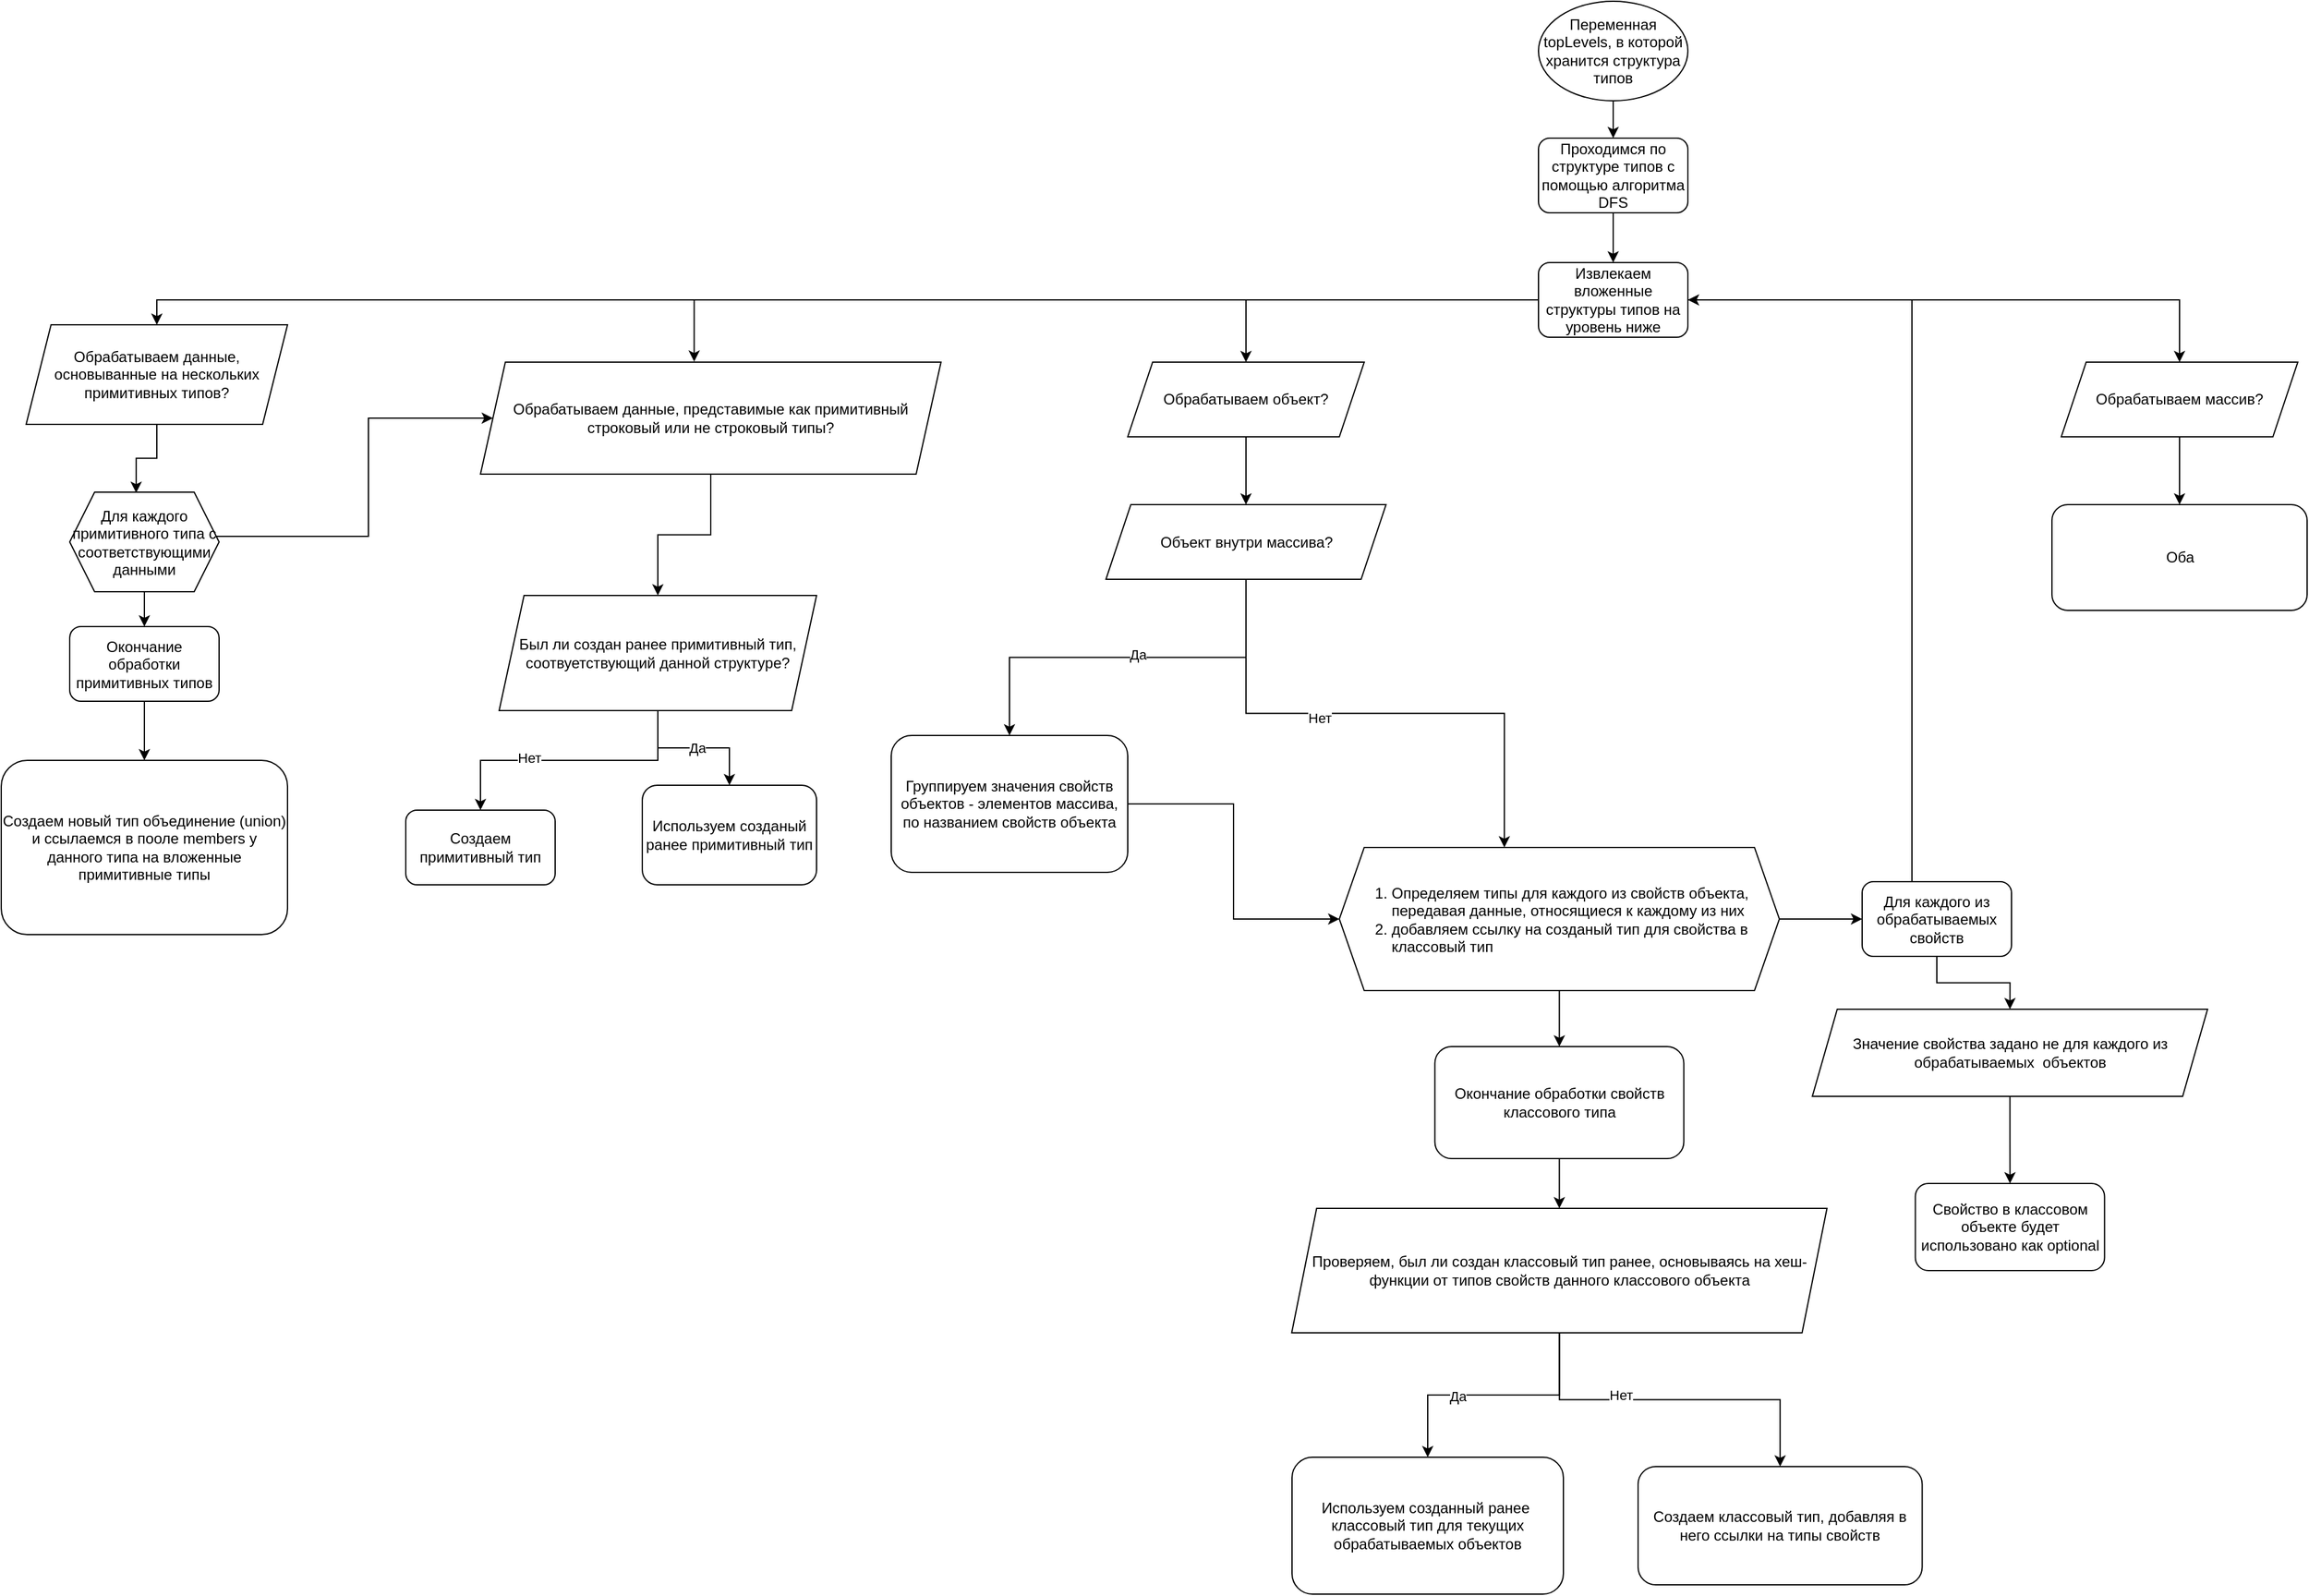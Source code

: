 <mxfile version="24.3.1" type="github">
  <diagram name="Page-1" id="1g6iJyspXUJ4lVBro7co">
    <mxGraphModel dx="2327" dy="883" grid="1" gridSize="10" guides="1" tooltips="1" connect="1" arrows="1" fold="1" page="1" pageScale="1" pageWidth="827" pageHeight="1169" math="0" shadow="0">
      <root>
        <mxCell id="0" />
        <mxCell id="1" parent="0" />
        <mxCell id="02Kn7gCLsv_7Pjf7zpuO-2" style="edgeStyle=orthogonalEdgeStyle;rounded=0;orthogonalLoop=1;jettySize=auto;html=1;entryX=0.5;entryY=0;entryDx=0;entryDy=0;" edge="1" parent="1" source="02Kn7gCLsv_7Pjf7zpuO-1" target="02Kn7gCLsv_7Pjf7zpuO-3">
          <mxGeometry relative="1" as="geometry">
            <mxPoint x="360" y="320" as="targetPoint" />
          </mxGeometry>
        </mxCell>
        <mxCell id="02Kn7gCLsv_7Pjf7zpuO-1" value="Переменная topLevels, в которой хранится структура типов" style="ellipse;whiteSpace=wrap;html=1;" vertex="1" parent="1">
          <mxGeometry x="540" y="110" width="120" height="80" as="geometry" />
        </mxCell>
        <mxCell id="02Kn7gCLsv_7Pjf7zpuO-21" style="edgeStyle=orthogonalEdgeStyle;rounded=0;orthogonalLoop=1;jettySize=auto;html=1;entryX=0.5;entryY=0;entryDx=0;entryDy=0;" edge="1" parent="1" source="02Kn7gCLsv_7Pjf7zpuO-3" target="02Kn7gCLsv_7Pjf7zpuO-4">
          <mxGeometry relative="1" as="geometry" />
        </mxCell>
        <mxCell id="02Kn7gCLsv_7Pjf7zpuO-3" value="Проходимся по структуре типов с помощью алгоритма DFS" style="rounded=1;whiteSpace=wrap;html=1;" vertex="1" parent="1">
          <mxGeometry x="540" y="220" width="120" height="60" as="geometry" />
        </mxCell>
        <mxCell id="02Kn7gCLsv_7Pjf7zpuO-7" style="edgeStyle=orthogonalEdgeStyle;rounded=0;orthogonalLoop=1;jettySize=auto;html=1;" edge="1" parent="1" source="02Kn7gCLsv_7Pjf7zpuO-4" target="02Kn7gCLsv_7Pjf7zpuO-12">
          <mxGeometry relative="1" as="geometry">
            <mxPoint x="240" y="490" as="targetPoint" />
          </mxGeometry>
        </mxCell>
        <mxCell id="02Kn7gCLsv_7Pjf7zpuO-63" style="edgeStyle=orthogonalEdgeStyle;rounded=0;orthogonalLoop=1;jettySize=auto;html=1;entryX=0.5;entryY=0;entryDx=0;entryDy=0;" edge="1" parent="1" source="02Kn7gCLsv_7Pjf7zpuO-4" target="02Kn7gCLsv_7Pjf7zpuO-42">
          <mxGeometry relative="1" as="geometry" />
        </mxCell>
        <mxCell id="02Kn7gCLsv_7Pjf7zpuO-85" style="edgeStyle=orthogonalEdgeStyle;rounded=0;orthogonalLoop=1;jettySize=auto;html=1;entryX=0.5;entryY=0;entryDx=0;entryDy=0;" edge="1" parent="1" source="02Kn7gCLsv_7Pjf7zpuO-4" target="02Kn7gCLsv_7Pjf7zpuO-19">
          <mxGeometry relative="1" as="geometry" />
        </mxCell>
        <mxCell id="02Kn7gCLsv_7Pjf7zpuO-4" value="Извлекаем вложенные структуры типов на уровень ниже" style="rounded=1;whiteSpace=wrap;html=1;" vertex="1" parent="1">
          <mxGeometry x="540" y="320" width="120" height="60" as="geometry" />
        </mxCell>
        <mxCell id="02Kn7gCLsv_7Pjf7zpuO-51" style="edgeStyle=orthogonalEdgeStyle;rounded=0;orthogonalLoop=1;jettySize=auto;html=1;entryX=0.5;entryY=0;entryDx=0;entryDy=0;" edge="1" parent="1" source="02Kn7gCLsv_7Pjf7zpuO-9" target="02Kn7gCLsv_7Pjf7zpuO-47">
          <mxGeometry relative="1" as="geometry" />
        </mxCell>
        <mxCell id="02Kn7gCLsv_7Pjf7zpuO-9" value="Обрабатываем данные, представимые как примитивный строковый или не строковый типы?" style="shape=parallelogram;perimeter=parallelogramPerimeter;whiteSpace=wrap;html=1;fixedSize=1;" vertex="1" parent="1">
          <mxGeometry x="-310" y="400" width="370" height="90" as="geometry" />
        </mxCell>
        <mxCell id="02Kn7gCLsv_7Pjf7zpuO-13" style="edgeStyle=orthogonalEdgeStyle;rounded=0;orthogonalLoop=1;jettySize=auto;html=1;entryX=0.5;entryY=0;entryDx=0;entryDy=0;" edge="1" parent="1" source="02Kn7gCLsv_7Pjf7zpuO-12" target="02Kn7gCLsv_7Pjf7zpuO-18">
          <mxGeometry relative="1" as="geometry">
            <mxPoint x="525" y="580" as="targetPoint" />
          </mxGeometry>
        </mxCell>
        <mxCell id="02Kn7gCLsv_7Pjf7zpuO-12" value="Обрабатываем объект?" style="shape=parallelogram;perimeter=parallelogramPerimeter;whiteSpace=wrap;html=1;fixedSize=1;" vertex="1" parent="1">
          <mxGeometry x="210" y="400" width="190" height="60" as="geometry" />
        </mxCell>
        <mxCell id="02Kn7gCLsv_7Pjf7zpuO-27" style="edgeStyle=orthogonalEdgeStyle;rounded=0;orthogonalLoop=1;jettySize=auto;html=1;" edge="1" parent="1" source="02Kn7gCLsv_7Pjf7zpuO-17" target="02Kn7gCLsv_7Pjf7zpuO-26">
          <mxGeometry relative="1" as="geometry" />
        </mxCell>
        <mxCell id="02Kn7gCLsv_7Pjf7zpuO-17" value="Группируем значения свойств объектов - элементов массива, по названием свойств объекта" style="rounded=1;whiteSpace=wrap;html=1;" vertex="1" parent="1">
          <mxGeometry x="20" y="700" width="190" height="110" as="geometry" />
        </mxCell>
        <mxCell id="02Kn7gCLsv_7Pjf7zpuO-20" style="edgeStyle=orthogonalEdgeStyle;rounded=0;orthogonalLoop=1;jettySize=auto;html=1;entryX=0.5;entryY=0;entryDx=0;entryDy=0;" edge="1" parent="1" source="02Kn7gCLsv_7Pjf7zpuO-18" target="02Kn7gCLsv_7Pjf7zpuO-17">
          <mxGeometry relative="1" as="geometry" />
        </mxCell>
        <mxCell id="02Kn7gCLsv_7Pjf7zpuO-29" value="Да" style="edgeLabel;html=1;align=center;verticalAlign=middle;resizable=0;points=[];" vertex="1" connectable="0" parent="02Kn7gCLsv_7Pjf7zpuO-20">
          <mxGeometry x="-0.048" y="-3" relative="1" as="geometry">
            <mxPoint as="offset" />
          </mxGeometry>
        </mxCell>
        <mxCell id="02Kn7gCLsv_7Pjf7zpuO-65" style="edgeStyle=orthogonalEdgeStyle;rounded=0;orthogonalLoop=1;jettySize=auto;html=1;entryX=0.375;entryY=0;entryDx=0;entryDy=0;" edge="1" parent="1" source="02Kn7gCLsv_7Pjf7zpuO-18" target="02Kn7gCLsv_7Pjf7zpuO-26">
          <mxGeometry relative="1" as="geometry" />
        </mxCell>
        <mxCell id="02Kn7gCLsv_7Pjf7zpuO-66" value="Нет" style="edgeLabel;html=1;align=center;verticalAlign=middle;resizable=0;points=[];" vertex="1" connectable="0" parent="02Kn7gCLsv_7Pjf7zpuO-65">
          <mxGeometry x="-0.22" y="-3" relative="1" as="geometry">
            <mxPoint x="1" as="offset" />
          </mxGeometry>
        </mxCell>
        <mxCell id="02Kn7gCLsv_7Pjf7zpuO-18" value="Объект внутри массива?" style="shape=parallelogram;perimeter=parallelogramPerimeter;whiteSpace=wrap;html=1;fixedSize=1;" vertex="1" parent="1">
          <mxGeometry x="192.5" y="514.5" width="225" height="60" as="geometry" />
        </mxCell>
        <mxCell id="02Kn7gCLsv_7Pjf7zpuO-87" style="edgeStyle=orthogonalEdgeStyle;rounded=0;orthogonalLoop=1;jettySize=auto;html=1;" edge="1" parent="1" source="02Kn7gCLsv_7Pjf7zpuO-19" target="02Kn7gCLsv_7Pjf7zpuO-86">
          <mxGeometry relative="1" as="geometry" />
        </mxCell>
        <mxCell id="02Kn7gCLsv_7Pjf7zpuO-19" value="Обрабатываем массив?" style="shape=parallelogram;perimeter=parallelogramPerimeter;whiteSpace=wrap;html=1;fixedSize=1;" vertex="1" parent="1">
          <mxGeometry x="960" y="400" width="190" height="60" as="geometry" />
        </mxCell>
        <mxCell id="02Kn7gCLsv_7Pjf7zpuO-70" style="edgeStyle=orthogonalEdgeStyle;rounded=0;orthogonalLoop=1;jettySize=auto;html=1;" edge="1" parent="1" source="02Kn7gCLsv_7Pjf7zpuO-25" target="02Kn7gCLsv_7Pjf7zpuO-34">
          <mxGeometry relative="1" as="geometry" />
        </mxCell>
        <mxCell id="02Kn7gCLsv_7Pjf7zpuO-25" value="Значение свойства задано не для каждого из обрабатываемых&amp;nbsp; объектов" style="shape=parallelogram;perimeter=parallelogramPerimeter;whiteSpace=wrap;html=1;fixedSize=1;" vertex="1" parent="1">
          <mxGeometry x="760" y="920" width="317.5" height="70" as="geometry" />
        </mxCell>
        <mxCell id="02Kn7gCLsv_7Pjf7zpuO-68" style="edgeStyle=orthogonalEdgeStyle;rounded=0;orthogonalLoop=1;jettySize=auto;html=1;entryX=0.5;entryY=0;entryDx=0;entryDy=0;" edge="1" parent="1" source="02Kn7gCLsv_7Pjf7zpuO-26" target="02Kn7gCLsv_7Pjf7zpuO-69">
          <mxGeometry relative="1" as="geometry">
            <mxPoint x="556.75" y="970" as="targetPoint" />
          </mxGeometry>
        </mxCell>
        <mxCell id="02Kn7gCLsv_7Pjf7zpuO-82" style="edgeStyle=orthogonalEdgeStyle;rounded=0;orthogonalLoop=1;jettySize=auto;html=1;entryX=0;entryY=0.5;entryDx=0;entryDy=0;" edge="1" parent="1" source="02Kn7gCLsv_7Pjf7zpuO-26" target="02Kn7gCLsv_7Pjf7zpuO-81">
          <mxGeometry relative="1" as="geometry" />
        </mxCell>
        <mxCell id="02Kn7gCLsv_7Pjf7zpuO-26" value="&lt;ol&gt;&lt;li&gt;Определяем типы для каждого из свойств объекта, передавая данные, относящиеся к каждому из них&amp;nbsp;&lt;/li&gt;&lt;li&gt;добавляем ссылку на созданый тип для свойства в классовый тип&lt;/li&gt;&lt;/ol&gt;" style="shape=hexagon;perimeter=hexagonPerimeter2;whiteSpace=wrap;html=1;fixedSize=1;align=left;" vertex="1" parent="1">
          <mxGeometry x="380" y="790" width="353.5" height="115" as="geometry" />
        </mxCell>
        <mxCell id="02Kn7gCLsv_7Pjf7zpuO-34" value="Свойство в классовом объекте будет иcпользовано как optional" style="rounded=1;whiteSpace=wrap;html=1;" vertex="1" parent="1">
          <mxGeometry x="842.75" y="1060" width="152" height="70" as="geometry" />
        </mxCell>
        <mxCell id="02Kn7gCLsv_7Pjf7zpuO-39" style="edgeStyle=orthogonalEdgeStyle;rounded=0;orthogonalLoop=1;jettySize=auto;html=1;entryX=0.464;entryY=-0.004;entryDx=0;entryDy=0;entryPerimeter=0;" edge="1" parent="1" source="02Kn7gCLsv_7Pjf7zpuO-4" target="02Kn7gCLsv_7Pjf7zpuO-9">
          <mxGeometry relative="1" as="geometry" />
        </mxCell>
        <mxCell id="02Kn7gCLsv_7Pjf7zpuO-42" value="Обрабатываем данные, основыванные на нескольких примитивных типов?" style="shape=parallelogram;perimeter=parallelogramPerimeter;whiteSpace=wrap;html=1;fixedSize=1;" vertex="1" parent="1">
          <mxGeometry x="-675" y="370" width="210" height="80" as="geometry" />
        </mxCell>
        <mxCell id="02Kn7gCLsv_7Pjf7zpuO-44" value="Создаем новый тип объединение (union) и ссылаемся в пооле members у данного типа на вложенные примитивные типы" style="rounded=1;whiteSpace=wrap;html=1;" vertex="1" parent="1">
          <mxGeometry x="-695" y="720" width="230" height="140" as="geometry" />
        </mxCell>
        <mxCell id="02Kn7gCLsv_7Pjf7zpuO-48" style="edgeStyle=orthogonalEdgeStyle;rounded=0;orthogonalLoop=1;jettySize=auto;html=1;entryX=0.5;entryY=0;entryDx=0;entryDy=0;" edge="1" parent="1" source="02Kn7gCLsv_7Pjf7zpuO-47" target="02Kn7gCLsv_7Pjf7zpuO-49">
          <mxGeometry relative="1" as="geometry">
            <mxPoint x="-220" y="750" as="targetPoint" />
          </mxGeometry>
        </mxCell>
        <mxCell id="02Kn7gCLsv_7Pjf7zpuO-52" value="Нет" style="edgeLabel;html=1;align=center;verticalAlign=middle;resizable=0;points=[];" vertex="1" connectable="0" parent="02Kn7gCLsv_7Pjf7zpuO-48">
          <mxGeometry x="0.296" y="-2" relative="1" as="geometry">
            <mxPoint as="offset" />
          </mxGeometry>
        </mxCell>
        <mxCell id="02Kn7gCLsv_7Pjf7zpuO-53" style="edgeStyle=orthogonalEdgeStyle;rounded=0;orthogonalLoop=1;jettySize=auto;html=1;entryX=0.5;entryY=0;entryDx=0;entryDy=0;" edge="1" parent="1" source="02Kn7gCLsv_7Pjf7zpuO-47" target="02Kn7gCLsv_7Pjf7zpuO-50">
          <mxGeometry relative="1" as="geometry" />
        </mxCell>
        <mxCell id="02Kn7gCLsv_7Pjf7zpuO-54" value="Да" style="edgeLabel;html=1;align=center;verticalAlign=middle;resizable=0;points=[];" vertex="1" connectable="0" parent="02Kn7gCLsv_7Pjf7zpuO-53">
          <mxGeometry x="0.048" relative="1" as="geometry">
            <mxPoint as="offset" />
          </mxGeometry>
        </mxCell>
        <mxCell id="02Kn7gCLsv_7Pjf7zpuO-47" value="Был ли создан ранее примитивный тип, соотвуетствующий данной структуре?" style="shape=parallelogram;perimeter=parallelogramPerimeter;whiteSpace=wrap;html=1;fixedSize=1;" vertex="1" parent="1">
          <mxGeometry x="-295" y="587.5" width="255" height="92.5" as="geometry" />
        </mxCell>
        <mxCell id="02Kn7gCLsv_7Pjf7zpuO-49" value="Создаем примитивный тип" style="rounded=1;whiteSpace=wrap;html=1;" vertex="1" parent="1">
          <mxGeometry x="-370" y="760" width="120" height="60" as="geometry" />
        </mxCell>
        <mxCell id="02Kn7gCLsv_7Pjf7zpuO-50" value="Используем созданый ранее примитивный тип" style="rounded=1;whiteSpace=wrap;html=1;" vertex="1" parent="1">
          <mxGeometry x="-180" y="740" width="140" height="80" as="geometry" />
        </mxCell>
        <mxCell id="02Kn7gCLsv_7Pjf7zpuO-57" style="edgeStyle=orthogonalEdgeStyle;rounded=0;orthogonalLoop=1;jettySize=auto;html=1;entryX=0;entryY=0.5;entryDx=0;entryDy=0;" edge="1" parent="1" source="02Kn7gCLsv_7Pjf7zpuO-56" target="02Kn7gCLsv_7Pjf7zpuO-9">
          <mxGeometry relative="1" as="geometry">
            <Array as="points">
              <mxPoint x="-400" y="540" />
              <mxPoint x="-400" y="445" />
            </Array>
          </mxGeometry>
        </mxCell>
        <mxCell id="02Kn7gCLsv_7Pjf7zpuO-58" value="" style="edgeStyle=orthogonalEdgeStyle;rounded=0;orthogonalLoop=1;jettySize=auto;html=1;entryX=0.445;entryY=0.007;entryDx=0;entryDy=0;entryPerimeter=0;" edge="1" parent="1" source="02Kn7gCLsv_7Pjf7zpuO-42" target="02Kn7gCLsv_7Pjf7zpuO-56">
          <mxGeometry relative="1" as="geometry">
            <mxPoint x="-645" y="430" as="sourcePoint" />
            <mxPoint x="-597" y="660" as="targetPoint" />
          </mxGeometry>
        </mxCell>
        <mxCell id="02Kn7gCLsv_7Pjf7zpuO-59" style="edgeStyle=orthogonalEdgeStyle;rounded=0;orthogonalLoop=1;jettySize=auto;html=1;entryX=0.5;entryY=0;entryDx=0;entryDy=0;" edge="1" parent="1" source="02Kn7gCLsv_7Pjf7zpuO-60" target="02Kn7gCLsv_7Pjf7zpuO-44">
          <mxGeometry relative="1" as="geometry" />
        </mxCell>
        <mxCell id="02Kn7gCLsv_7Pjf7zpuO-56" value="Для каждого примитивного типа с соответствующими данными" style="shape=hexagon;perimeter=hexagonPerimeter2;whiteSpace=wrap;html=1;fixedSize=1;" vertex="1" parent="1">
          <mxGeometry x="-640" y="504.5" width="120" height="80" as="geometry" />
        </mxCell>
        <mxCell id="02Kn7gCLsv_7Pjf7zpuO-61" value="" style="edgeStyle=orthogonalEdgeStyle;rounded=0;orthogonalLoop=1;jettySize=auto;html=1;entryX=0.5;entryY=0;entryDx=0;entryDy=0;" edge="1" parent="1" source="02Kn7gCLsv_7Pjf7zpuO-56" target="02Kn7gCLsv_7Pjf7zpuO-60">
          <mxGeometry relative="1" as="geometry">
            <mxPoint x="-580" y="585" as="sourcePoint" />
            <mxPoint x="-580" y="710" as="targetPoint" />
          </mxGeometry>
        </mxCell>
        <mxCell id="02Kn7gCLsv_7Pjf7zpuO-60" value="Окончание обработки примитивных типов" style="rounded=1;whiteSpace=wrap;html=1;" vertex="1" parent="1">
          <mxGeometry x="-640" y="612.5" width="120" height="60" as="geometry" />
        </mxCell>
        <mxCell id="02Kn7gCLsv_7Pjf7zpuO-71" style="edgeStyle=orthogonalEdgeStyle;rounded=0;orthogonalLoop=1;jettySize=auto;html=1;entryX=0.5;entryY=0;entryDx=0;entryDy=0;" edge="1" parent="1" source="02Kn7gCLsv_7Pjf7zpuO-69" target="02Kn7gCLsv_7Pjf7zpuO-73">
          <mxGeometry relative="1" as="geometry">
            <mxPoint x="556.75" y="1080" as="targetPoint" />
          </mxGeometry>
        </mxCell>
        <mxCell id="02Kn7gCLsv_7Pjf7zpuO-69" value="Окончание обработки свойств классового типа" style="rounded=1;whiteSpace=wrap;html=1;" vertex="1" parent="1">
          <mxGeometry x="456.75" y="950" width="200" height="90" as="geometry" />
        </mxCell>
        <mxCell id="02Kn7gCLsv_7Pjf7zpuO-77" style="edgeStyle=orthogonalEdgeStyle;rounded=0;orthogonalLoop=1;jettySize=auto;html=1;" edge="1" parent="1" source="02Kn7gCLsv_7Pjf7zpuO-73" target="02Kn7gCLsv_7Pjf7zpuO-75">
          <mxGeometry relative="1" as="geometry" />
        </mxCell>
        <mxCell id="02Kn7gCLsv_7Pjf7zpuO-78" value="Да" style="edgeLabel;html=1;align=center;verticalAlign=middle;resizable=0;points=[];" vertex="1" connectable="0" parent="02Kn7gCLsv_7Pjf7zpuO-77">
          <mxGeometry x="0.288" y="1" relative="1" as="geometry">
            <mxPoint as="offset" />
          </mxGeometry>
        </mxCell>
        <mxCell id="02Kn7gCLsv_7Pjf7zpuO-79" style="edgeStyle=orthogonalEdgeStyle;rounded=0;orthogonalLoop=1;jettySize=auto;html=1;entryX=0.5;entryY=0;entryDx=0;entryDy=0;" edge="1" parent="1" source="02Kn7gCLsv_7Pjf7zpuO-73" target="02Kn7gCLsv_7Pjf7zpuO-76">
          <mxGeometry relative="1" as="geometry" />
        </mxCell>
        <mxCell id="02Kn7gCLsv_7Pjf7zpuO-80" value="Нет" style="edgeLabel;html=1;align=center;verticalAlign=middle;resizable=0;points=[];" vertex="1" connectable="0" parent="02Kn7gCLsv_7Pjf7zpuO-79">
          <mxGeometry x="-0.281" y="4" relative="1" as="geometry">
            <mxPoint as="offset" />
          </mxGeometry>
        </mxCell>
        <mxCell id="02Kn7gCLsv_7Pjf7zpuO-73" value="Проверяем, был ли создан классовый тип ранее, основываясь на хеш-функции от типов свойств данного классового объекта" style="shape=parallelogram;perimeter=parallelogramPerimeter;whiteSpace=wrap;html=1;fixedSize=1;" vertex="1" parent="1">
          <mxGeometry x="341.75" y="1080" width="430" height="100" as="geometry" />
        </mxCell>
        <mxCell id="02Kn7gCLsv_7Pjf7zpuO-75" value="Используем созданный ранее&amp;nbsp; классовый тип для текущих обрабатываемых объектов" style="rounded=1;whiteSpace=wrap;html=1;" vertex="1" parent="1">
          <mxGeometry x="342" y="1280" width="218" height="110" as="geometry" />
        </mxCell>
        <mxCell id="02Kn7gCLsv_7Pjf7zpuO-76" value="Создаем классовый тип, добавляя в него ссылки на типы свойств" style="rounded=1;whiteSpace=wrap;html=1;" vertex="1" parent="1">
          <mxGeometry x="620" y="1287.5" width="228.25" height="95" as="geometry" />
        </mxCell>
        <mxCell id="02Kn7gCLsv_7Pjf7zpuO-83" style="edgeStyle=orthogonalEdgeStyle;rounded=0;orthogonalLoop=1;jettySize=auto;html=1;entryX=1;entryY=0.5;entryDx=0;entryDy=0;" edge="1" parent="1" source="02Kn7gCLsv_7Pjf7zpuO-81" target="02Kn7gCLsv_7Pjf7zpuO-4">
          <mxGeometry relative="1" as="geometry">
            <Array as="points">
              <mxPoint x="840" y="350" />
            </Array>
          </mxGeometry>
        </mxCell>
        <mxCell id="02Kn7gCLsv_7Pjf7zpuO-84" style="edgeStyle=orthogonalEdgeStyle;rounded=0;orthogonalLoop=1;jettySize=auto;html=1;entryX=0.5;entryY=0;entryDx=0;entryDy=0;" edge="1" parent="1" source="02Kn7gCLsv_7Pjf7zpuO-81" target="02Kn7gCLsv_7Pjf7zpuO-25">
          <mxGeometry relative="1" as="geometry" />
        </mxCell>
        <mxCell id="02Kn7gCLsv_7Pjf7zpuO-81" value="Для каждого из обрабатываемых свойств" style="rounded=1;whiteSpace=wrap;html=1;" vertex="1" parent="1">
          <mxGeometry x="800" y="817.5" width="120" height="60" as="geometry" />
        </mxCell>
        <mxCell id="02Kn7gCLsv_7Pjf7zpuO-86" value="Оба" style="rounded=1;whiteSpace=wrap;html=1;" vertex="1" parent="1">
          <mxGeometry x="952.5" y="514.5" width="205" height="85" as="geometry" />
        </mxCell>
      </root>
    </mxGraphModel>
  </diagram>
</mxfile>
